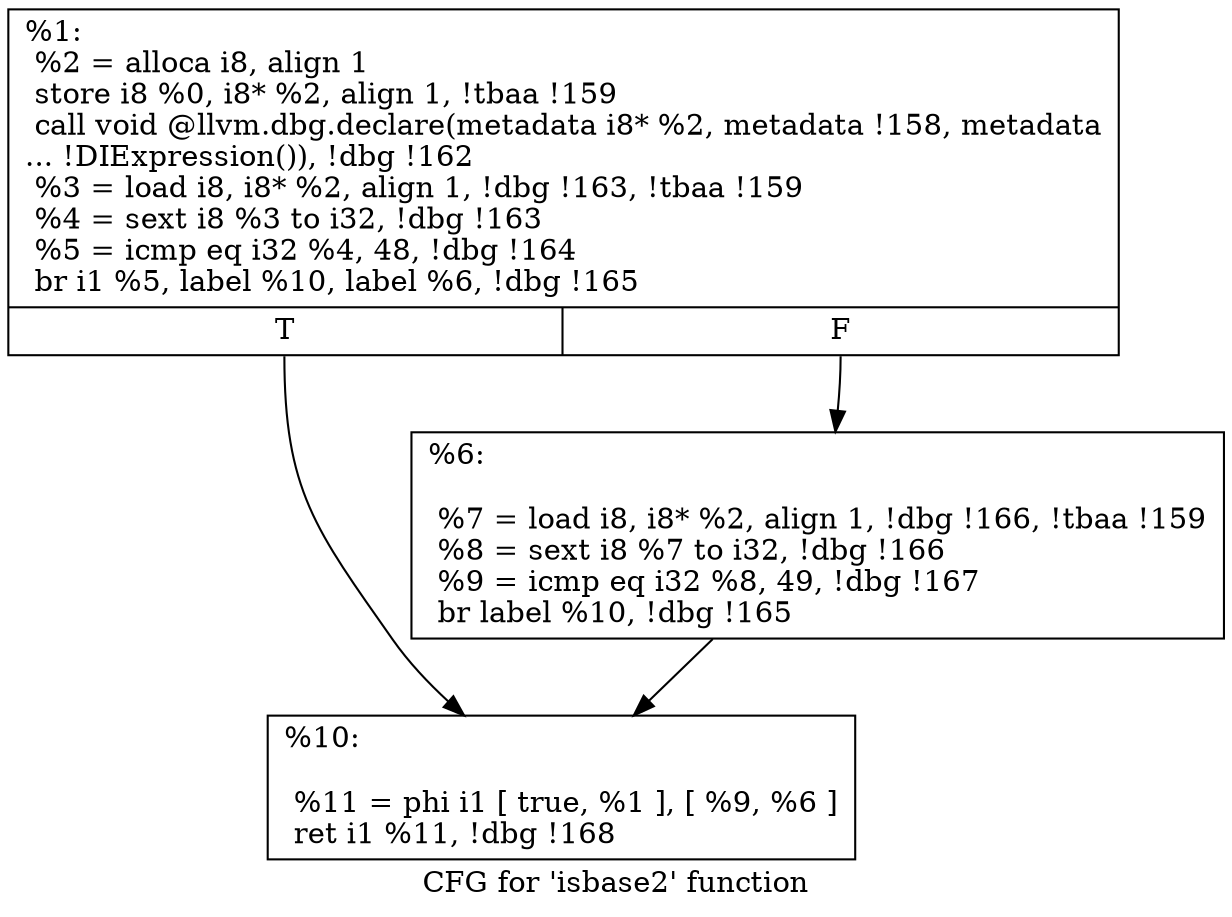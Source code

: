 digraph "CFG for 'isbase2' function" {
	label="CFG for 'isbase2' function";

	Node0x12489b0 [shape=record,label="{%1:\l  %2 = alloca i8, align 1\l  store i8 %0, i8* %2, align 1, !tbaa !159\l  call void @llvm.dbg.declare(metadata i8* %2, metadata !158, metadata\l... !DIExpression()), !dbg !162\l  %3 = load i8, i8* %2, align 1, !dbg !163, !tbaa !159\l  %4 = sext i8 %3 to i32, !dbg !163\l  %5 = icmp eq i32 %4, 48, !dbg !164\l  br i1 %5, label %10, label %6, !dbg !165\l|{<s0>T|<s1>F}}"];
	Node0x12489b0:s0 -> Node0x1264780;
	Node0x12489b0:s1 -> Node0x1264730;
	Node0x1264730 [shape=record,label="{%6:\l\l  %7 = load i8, i8* %2, align 1, !dbg !166, !tbaa !159\l  %8 = sext i8 %7 to i32, !dbg !166\l  %9 = icmp eq i32 %8, 49, !dbg !167\l  br label %10, !dbg !165\l}"];
	Node0x1264730 -> Node0x1264780;
	Node0x1264780 [shape=record,label="{%10:\l\l  %11 = phi i1 [ true, %1 ], [ %9, %6 ]\l  ret i1 %11, !dbg !168\l}"];
}

